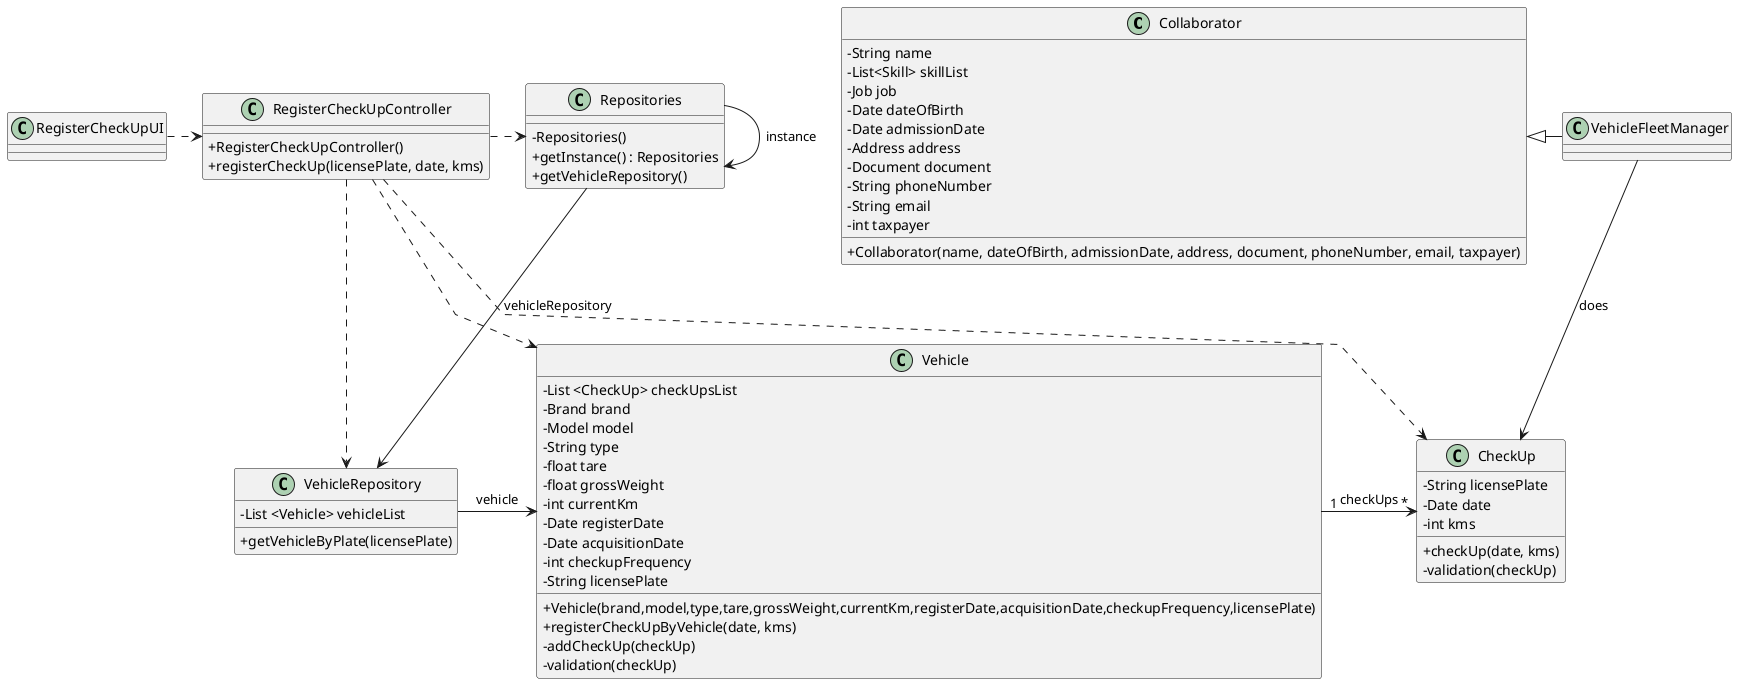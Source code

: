 @startuml
'skinparam monochrome true
skinparam packageStyle rectangle
skinparam shadowing false
skinparam linetype polyline
'skinparam linetype orto

skinparam classAttributeIconSize 0

'left to right direction


class Collaborator {
    -String name
    -List<Skill> skillList
    -Job job
    -Date dateOfBirth
    -Date admissionDate
    -Address address
    -Document document
    -String phoneNumber
    -String email
    -int taxpayer

    + Collaborator(name, dateOfBirth, admissionDate, address, document, phoneNumber, email, taxpayer)
}

class VehicleFleetManager {
}

class Vehicle {
    -List <CheckUp> checkUpsList
    -Brand brand
    -Model model
    -String type
    -float tare
    -float grossWeight
    -int currentKm
    -Date registerDate
    -Date acquisitionDate
    -int checkupFrequency
    -String licensePlate

    + Vehicle(brand,model,type,tare,grossWeight,currentKm,registerDate,acquisitionDate,checkupFrequency,licensePlate)
    + registerCheckUpByVehicle(date, kms)
    - addCheckUp(checkUp)
    - validation(checkUp)
}

class CheckUp {
    -String licensePlate
    -Date date
    -int kms

    + checkUp(date, kms)
    - validation(checkUp)
}

class VehicleRepository {
    - List <Vehicle> vehicleList
    + getVehicleByPlate(licensePlate)
}

class Repositories {
    - Repositories()
    + getInstance() : Repositories
    + getVehicleRepository()
}

class RegisterCheckUpController {
    + RegisterCheckUpController()
    + registerCheckUp(licensePlate, date, kms)
}

class RegisterCheckUpUI {
}

Collaborator <|- VehicleFleetManager

RegisterCheckUpUI .> RegisterCheckUpController

RegisterCheckUpController .> Repositories
RegisterCheckUpController ..> VehicleRepository
RegisterCheckUpController ..> Vehicle
RegisterCheckUpController ..> CheckUp


Repositories -> Repositories : instance
Repositories --> VehicleRepository : vehicleRepository

VehicleRepository -> Vehicle : vehicle

Vehicle "1" -> "*" CheckUp : checkUps

VehicleFleetManager --> CheckUp : does

@enduml